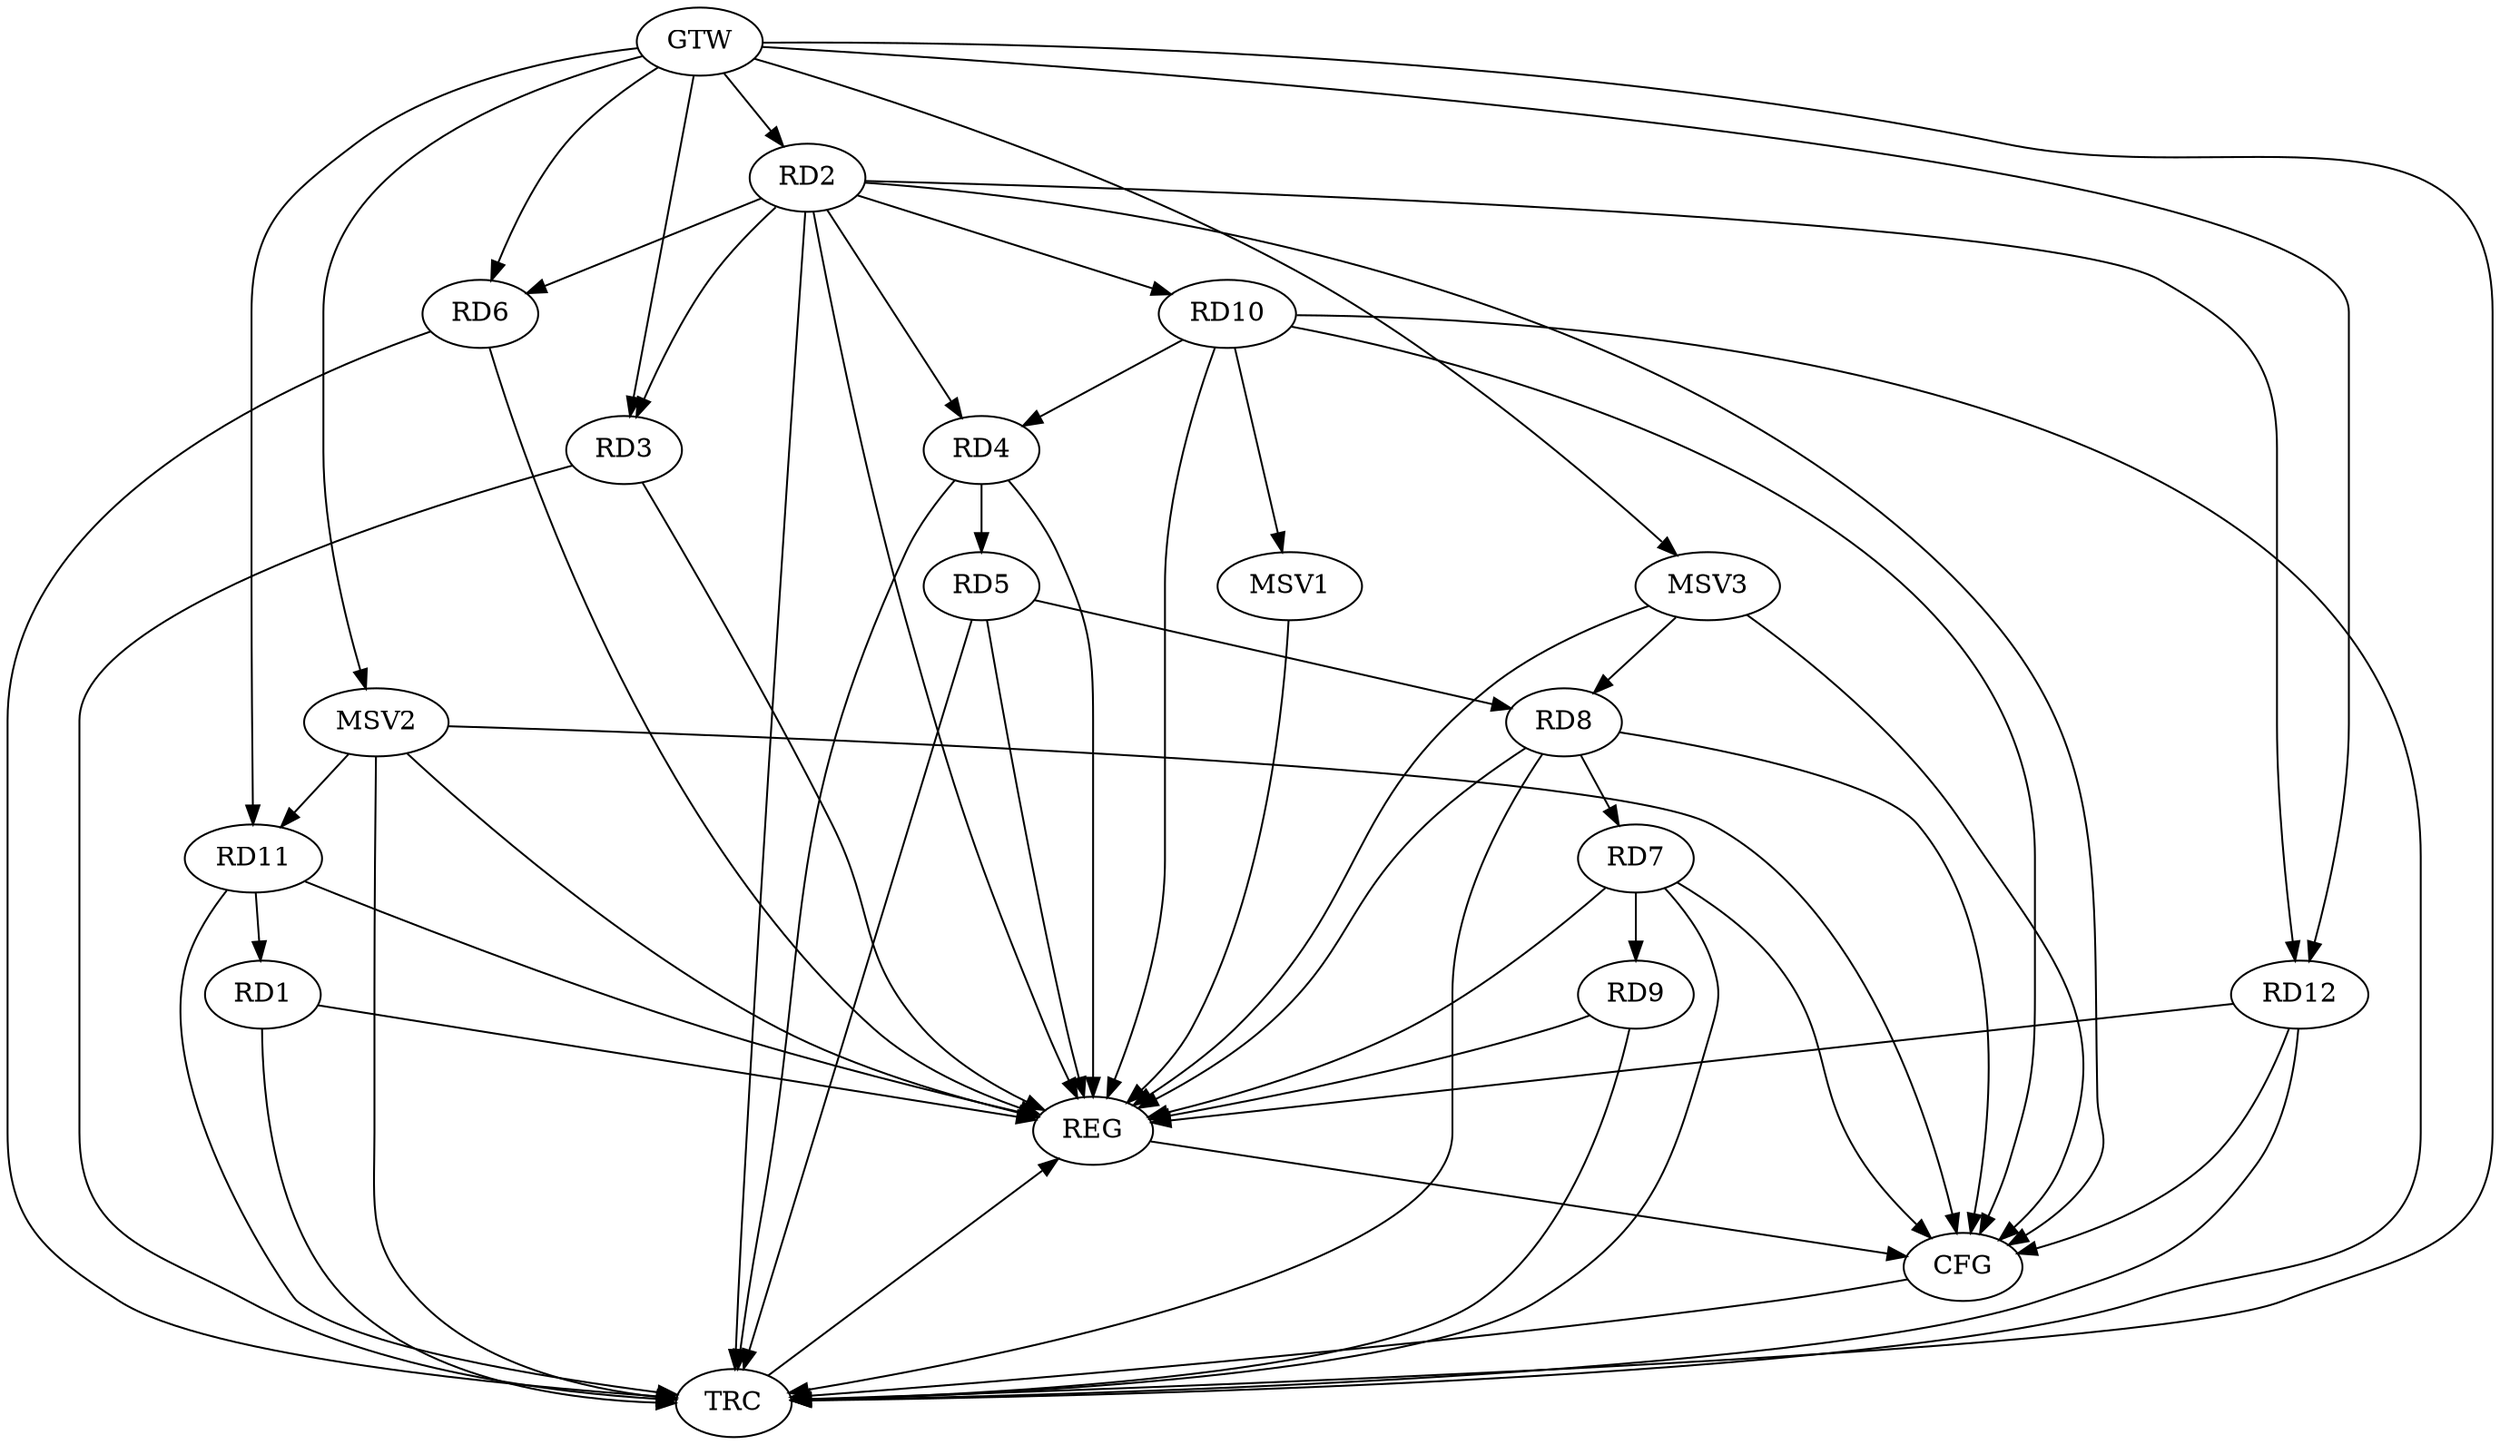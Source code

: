 strict digraph G {
  RD1 [ label="RD1" ];
  RD2 [ label="RD2" ];
  RD3 [ label="RD3" ];
  RD4 [ label="RD4" ];
  RD5 [ label="RD5" ];
  RD6 [ label="RD6" ];
  RD7 [ label="RD7" ];
  RD8 [ label="RD8" ];
  RD9 [ label="RD9" ];
  RD10 [ label="RD10" ];
  RD11 [ label="RD11" ];
  RD12 [ label="RD12" ];
  GTW [ label="GTW" ];
  REG [ label="REG" ];
  CFG [ label="CFG" ];
  TRC [ label="TRC" ];
  MSV1 [ label="MSV1" ];
  MSV2 [ label="MSV2" ];
  MSV3 [ label="MSV3" ];
  RD11 -> RD1;
  RD2 -> RD4;
  RD2 -> RD10;
  RD4 -> RD5;
  RD10 -> RD4;
  RD5 -> RD8;
  RD8 -> RD7;
  RD7 -> RD9;
  GTW -> RD2;
  GTW -> RD3;
  GTW -> RD6;
  GTW -> RD11;
  GTW -> RD12;
  RD1 -> REG;
  RD2 -> REG;
  RD3 -> REG;
  RD4 -> REG;
  RD5 -> REG;
  RD6 -> REG;
  RD7 -> REG;
  RD8 -> REG;
  RD9 -> REG;
  RD10 -> REG;
  RD11 -> REG;
  RD12 -> REG;
  RD2 -> CFG;
  RD7 -> CFG;
  RD10 -> CFG;
  RD12 -> CFG;
  RD8 -> CFG;
  REG -> CFG;
  RD1 -> TRC;
  RD2 -> TRC;
  RD3 -> TRC;
  RD4 -> TRC;
  RD5 -> TRC;
  RD6 -> TRC;
  RD7 -> TRC;
  RD8 -> TRC;
  RD9 -> TRC;
  RD10 -> TRC;
  RD11 -> TRC;
  RD12 -> TRC;
  GTW -> TRC;
  CFG -> TRC;
  TRC -> REG;
  RD2 -> RD12;
  RD2 -> RD6;
  RD2 -> RD3;
  RD10 -> MSV1;
  MSV1 -> REG;
  MSV2 -> RD11;
  GTW -> MSV2;
  MSV2 -> REG;
  MSV2 -> TRC;
  MSV2 -> CFG;
  MSV3 -> RD8;
  GTW -> MSV3;
  MSV3 -> REG;
  MSV3 -> CFG;
}
